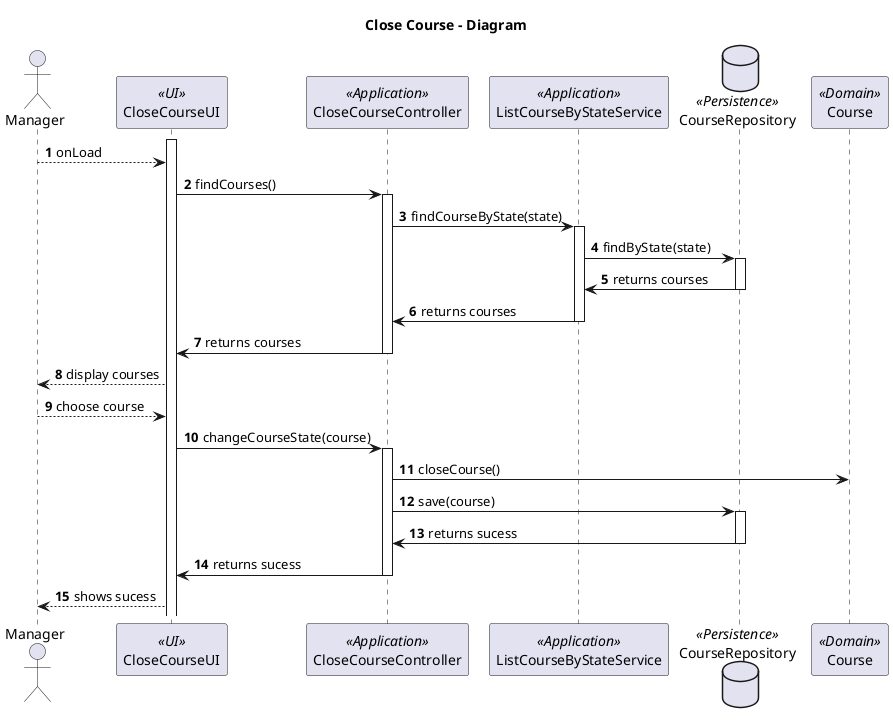 @startuml

title Close Course - Diagram

autonumber
actor Manager as M
participant "CloseCourseUI" as UI <<UI>>
participant "CloseCourseController" as Controller <<Application>>
participant "ListCourseByStateService" as Service <<Application>>
database "CourseRepository" as CRepo <<Persistence>>
participant "Course" as C <<Domain>>


activate UI
M --> UI : onLoad
UI -> Controller: findCourses()
activate Controller
Controller -> Service: findCourseByState(state)
activate Service
Service -> CRepo: findByState(state)
activate CRepo
CRepo -> Service: returns courses
deactivate CRepo
Service -> Controller: returns courses
deactivate Service
Controller -> UI: returns courses
deactivate Controller
UI --> M: display courses


M --> UI : choose course


UI -> Controller: changeCourseState(course)
activate Controller
Controller -> C : closeCourse()




Controller -> CRepo: save(course)
activate CRepo
CRepo -> Controller: returns sucess
deactivate CRepo
Controller -> UI: returns sucess
deactivate Controller
UI --> M: shows sucess

@enduml

